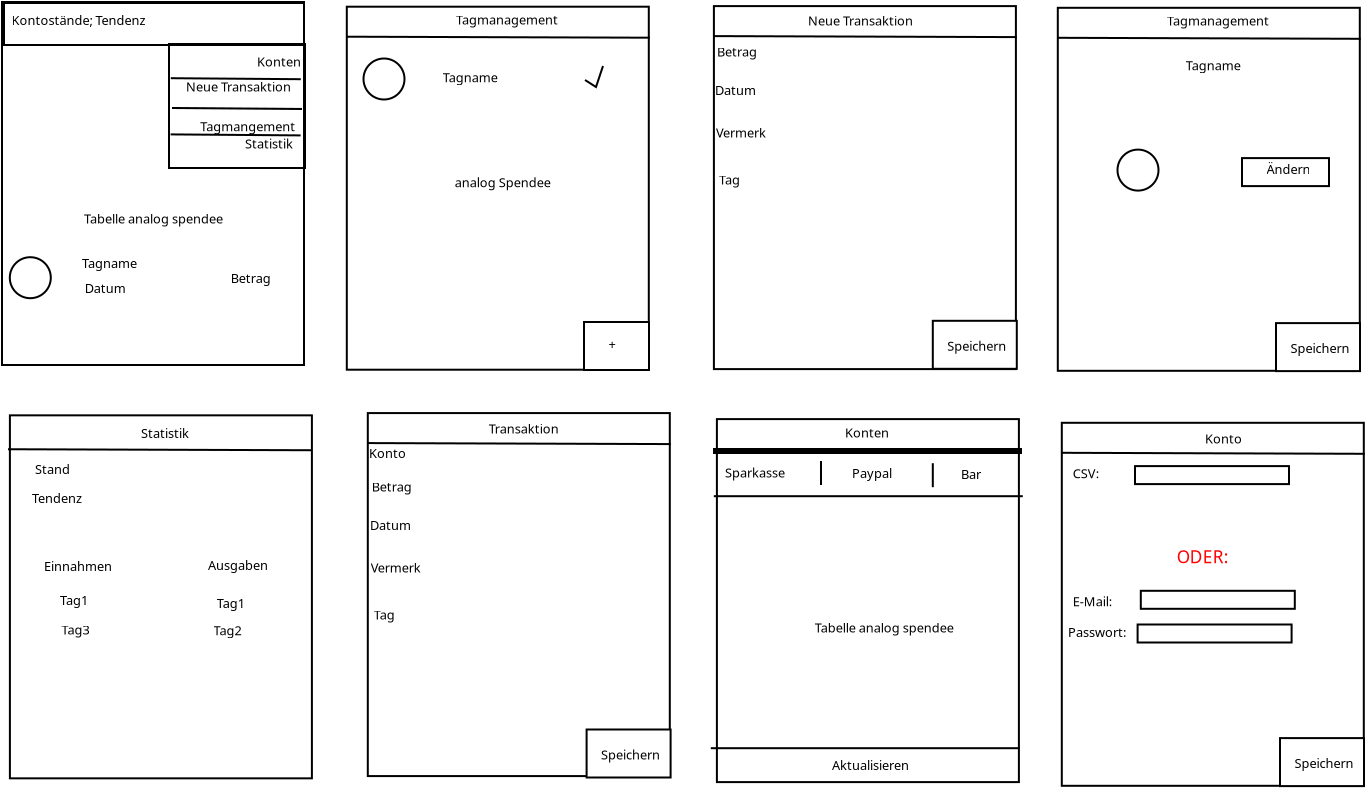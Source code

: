 <?xml version="1.0" encoding="UTF-8"?>
<dia:diagram xmlns:dia="http://www.lysator.liu.se/~alla/dia/">
  <dia:layer name="Hintergrund" visible="true" active="true">
    <dia:object type="Standard - Box" version="0" id="O0">
      <dia:attribute name="obj_pos">
        <dia:point val="6.6,4.1"/>
      </dia:attribute>
      <dia:attribute name="obj_bb">
        <dia:rectangle val="6.55,4.05;21.75,22.3"/>
      </dia:attribute>
      <dia:attribute name="elem_corner">
        <dia:point val="6.6,4.1"/>
      </dia:attribute>
      <dia:attribute name="elem_width">
        <dia:real val="15.1"/>
      </dia:attribute>
      <dia:attribute name="elem_height">
        <dia:real val="18.15"/>
      </dia:attribute>
      <dia:attribute name="show_background">
        <dia:boolean val="true"/>
      </dia:attribute>
    </dia:object>
    <dia:object type="Standard - Box" version="0" id="O1">
      <dia:attribute name="obj_pos">
        <dia:point val="6.7,4.15"/>
      </dia:attribute>
      <dia:attribute name="obj_bb">
        <dia:rectangle val="6.65,4.1;21.75,6.3"/>
      </dia:attribute>
      <dia:attribute name="elem_corner">
        <dia:point val="6.7,4.15"/>
      </dia:attribute>
      <dia:attribute name="elem_width">
        <dia:real val="15.0"/>
      </dia:attribute>
      <dia:attribute name="elem_height">
        <dia:real val="2.1"/>
      </dia:attribute>
      <dia:attribute name="show_background">
        <dia:boolean val="true"/>
      </dia:attribute>
    </dia:object>
    <dia:object type="Standard - Text" version="1" id="O2">
      <dia:attribute name="obj_pos">
        <dia:point val="7.075,5.25"/>
      </dia:attribute>
      <dia:attribute name="obj_bb">
        <dia:rectangle val="7.075,4.655;14.127,5.402"/>
      </dia:attribute>
      <dia:attribute name="text">
        <dia:composite type="text">
          <dia:attribute name="string">
            <dia:string>#Kontostände; Tendenz#</dia:string>
          </dia:attribute>
          <dia:attribute name="font">
            <dia:font family="sans" style="0" name="Helvetica"/>
          </dia:attribute>
          <dia:attribute name="height">
            <dia:real val="0.8"/>
          </dia:attribute>
          <dia:attribute name="pos">
            <dia:point val="7.075,5.25"/>
          </dia:attribute>
          <dia:attribute name="color">
            <dia:color val="#000000"/>
          </dia:attribute>
          <dia:attribute name="alignment">
            <dia:enum val="0"/>
          </dia:attribute>
        </dia:composite>
      </dia:attribute>
      <dia:attribute name="valign">
        <dia:enum val="3"/>
      </dia:attribute>
    </dia:object>
    <dia:object type="Standard - Text" version="1" id="O3">
      <dia:attribute name="obj_pos">
        <dia:point val="15.8,8.575"/>
      </dia:attribute>
      <dia:attribute name="obj_bb">
        <dia:rectangle val="15.8,7.98;21.352,8.727"/>
      </dia:attribute>
      <dia:attribute name="text">
        <dia:composite type="text">
          <dia:attribute name="string">
            <dia:string>#Neue Transaktion#</dia:string>
          </dia:attribute>
          <dia:attribute name="font">
            <dia:font family="sans" style="0" name="Helvetica"/>
          </dia:attribute>
          <dia:attribute name="height">
            <dia:real val="0.8"/>
          </dia:attribute>
          <dia:attribute name="pos">
            <dia:point val="15.8,8.575"/>
          </dia:attribute>
          <dia:attribute name="color">
            <dia:color val="#000000"/>
          </dia:attribute>
          <dia:attribute name="alignment">
            <dia:enum val="0"/>
          </dia:attribute>
        </dia:composite>
      </dia:attribute>
      <dia:attribute name="valign">
        <dia:enum val="3"/>
      </dia:attribute>
    </dia:object>
    <dia:object type="Standard - Box" version="0" id="O4">
      <dia:attribute name="obj_pos">
        <dia:point val="42.345,24.955"/>
      </dia:attribute>
      <dia:attribute name="obj_bb">
        <dia:rectangle val="42.295,24.905;57.495,43.155"/>
      </dia:attribute>
      <dia:attribute name="elem_corner">
        <dia:point val="42.345,24.955"/>
      </dia:attribute>
      <dia:attribute name="elem_width">
        <dia:real val="15.1"/>
      </dia:attribute>
      <dia:attribute name="elem_height">
        <dia:real val="18.15"/>
      </dia:attribute>
      <dia:attribute name="show_background">
        <dia:boolean val="true"/>
      </dia:attribute>
    </dia:object>
    <dia:object type="Standard - Line" version="0" id="O5">
      <dia:attribute name="obj_pos">
        <dia:point val="42.15,26.55"/>
      </dia:attribute>
      <dia:attribute name="obj_bb">
        <dia:rectangle val="42,26.4;57.75,26.7"/>
      </dia:attribute>
      <dia:attribute name="conn_endpoints">
        <dia:point val="42.15,26.55"/>
        <dia:point val="57.6,26.55"/>
      </dia:attribute>
      <dia:attribute name="numcp">
        <dia:int val="1"/>
      </dia:attribute>
      <dia:attribute name="line_width">
        <dia:real val="0.3"/>
      </dia:attribute>
    </dia:object>
    <dia:object type="Standard - Text" version="1" id="O6">
      <dia:attribute name="obj_pos">
        <dia:point val="48.745,25.88"/>
      </dia:attribute>
      <dia:attribute name="obj_bb">
        <dia:rectangle val="48.745,25.285;50.98,26.032"/>
      </dia:attribute>
      <dia:attribute name="text">
        <dia:composite type="text">
          <dia:attribute name="string">
            <dia:string>#Konten#</dia:string>
          </dia:attribute>
          <dia:attribute name="font">
            <dia:font family="sans" style="0" name="Helvetica"/>
          </dia:attribute>
          <dia:attribute name="height">
            <dia:real val="0.8"/>
          </dia:attribute>
          <dia:attribute name="pos">
            <dia:point val="48.745,25.88"/>
          </dia:attribute>
          <dia:attribute name="color">
            <dia:color val="#000000"/>
          </dia:attribute>
          <dia:attribute name="alignment">
            <dia:enum val="0"/>
          </dia:attribute>
        </dia:composite>
      </dia:attribute>
      <dia:attribute name="valign">
        <dia:enum val="3"/>
      </dia:attribute>
    </dia:object>
    <dia:object type="Standard - Box" version="0" id="O7">
      <dia:attribute name="obj_pos">
        <dia:point val="6.995,24.767"/>
      </dia:attribute>
      <dia:attribute name="obj_bb">
        <dia:rectangle val="6.945,24.718;22.145,42.968"/>
      </dia:attribute>
      <dia:attribute name="elem_corner">
        <dia:point val="6.995,24.767"/>
      </dia:attribute>
      <dia:attribute name="elem_width">
        <dia:real val="15.1"/>
      </dia:attribute>
      <dia:attribute name="elem_height">
        <dia:real val="18.15"/>
      </dia:attribute>
      <dia:attribute name="show_background">
        <dia:boolean val="true"/>
      </dia:attribute>
    </dia:object>
    <dia:object type="Standard - Line" version="0" id="O8">
      <dia:attribute name="obj_pos">
        <dia:point val="6.9,26.462"/>
      </dia:attribute>
      <dia:attribute name="obj_bb">
        <dia:rectangle val="6.85,26.412;22.1,26.563"/>
      </dia:attribute>
      <dia:attribute name="conn_endpoints">
        <dia:point val="6.9,26.462"/>
        <dia:point val="22.05,26.512"/>
      </dia:attribute>
      <dia:attribute name="numcp">
        <dia:int val="1"/>
      </dia:attribute>
    </dia:object>
    <dia:object type="Standard - Box" version="0" id="O9">
      <dia:attribute name="obj_pos">
        <dia:point val="42.195,4.305"/>
      </dia:attribute>
      <dia:attribute name="obj_bb">
        <dia:rectangle val="42.145,4.255;57.345,22.505"/>
      </dia:attribute>
      <dia:attribute name="elem_corner">
        <dia:point val="42.195,4.305"/>
      </dia:attribute>
      <dia:attribute name="elem_width">
        <dia:real val="15.1"/>
      </dia:attribute>
      <dia:attribute name="elem_height">
        <dia:real val="18.15"/>
      </dia:attribute>
      <dia:attribute name="show_background">
        <dia:boolean val="true"/>
      </dia:attribute>
    </dia:object>
    <dia:object type="Standard - Text" version="1" id="O10">
      <dia:attribute name="obj_pos">
        <dia:point val="46.895,5.28"/>
      </dia:attribute>
      <dia:attribute name="obj_bb">
        <dia:rectangle val="46.895,4.685;52.447,5.433"/>
      </dia:attribute>
      <dia:attribute name="text">
        <dia:composite type="text">
          <dia:attribute name="string">
            <dia:string>#Neue Transaktion#</dia:string>
          </dia:attribute>
          <dia:attribute name="font">
            <dia:font family="sans" style="0" name="Helvetica"/>
          </dia:attribute>
          <dia:attribute name="height">
            <dia:real val="0.8"/>
          </dia:attribute>
          <dia:attribute name="pos">
            <dia:point val="46.895,5.28"/>
          </dia:attribute>
          <dia:attribute name="color">
            <dia:color val="#000000"/>
          </dia:attribute>
          <dia:attribute name="alignment">
            <dia:enum val="0"/>
          </dia:attribute>
        </dia:composite>
      </dia:attribute>
      <dia:attribute name="valign">
        <dia:enum val="3"/>
      </dia:attribute>
    </dia:object>
    <dia:object type="Standard - Line" version="0" id="O11">
      <dia:attribute name="obj_pos">
        <dia:point val="42.195,5.805"/>
      </dia:attribute>
      <dia:attribute name="obj_bb">
        <dia:rectangle val="42.145,5.755;57.395,5.905"/>
      </dia:attribute>
      <dia:attribute name="conn_endpoints">
        <dia:point val="42.195,5.805"/>
        <dia:point val="57.345,5.855"/>
      </dia:attribute>
      <dia:attribute name="numcp">
        <dia:int val="1"/>
      </dia:attribute>
    </dia:object>
    <dia:object type="Standard - Text" version="1" id="O12">
      <dia:attribute name="obj_pos">
        <dia:point val="42.345,6.83"/>
      </dia:attribute>
      <dia:attribute name="obj_bb">
        <dia:rectangle val="42.345,6.235;44.492,6.982"/>
      </dia:attribute>
      <dia:attribute name="text">
        <dia:composite type="text">
          <dia:attribute name="string">
            <dia:string>#Betrag#</dia:string>
          </dia:attribute>
          <dia:attribute name="font">
            <dia:font family="sans" style="0" name="Helvetica"/>
          </dia:attribute>
          <dia:attribute name="height">
            <dia:real val="0.8"/>
          </dia:attribute>
          <dia:attribute name="pos">
            <dia:point val="42.345,6.83"/>
          </dia:attribute>
          <dia:attribute name="color">
            <dia:color val="#000000"/>
          </dia:attribute>
          <dia:attribute name="alignment">
            <dia:enum val="0"/>
          </dia:attribute>
        </dia:composite>
      </dia:attribute>
      <dia:attribute name="valign">
        <dia:enum val="3"/>
      </dia:attribute>
    </dia:object>
    <dia:object type="Standard - Text" version="1" id="O13">
      <dia:attribute name="obj_pos">
        <dia:point val="42.295,10.88"/>
      </dia:attribute>
      <dia:attribute name="obj_bb">
        <dia:rectangle val="42.295,10.285;44.98,11.033"/>
      </dia:attribute>
      <dia:attribute name="text">
        <dia:composite type="text">
          <dia:attribute name="string">
            <dia:string>#Vermerk#</dia:string>
          </dia:attribute>
          <dia:attribute name="font">
            <dia:font family="sans" style="0" name="Helvetica"/>
          </dia:attribute>
          <dia:attribute name="height">
            <dia:real val="0.8"/>
          </dia:attribute>
          <dia:attribute name="pos">
            <dia:point val="42.295,10.88"/>
          </dia:attribute>
          <dia:attribute name="color">
            <dia:color val="#000000"/>
          </dia:attribute>
          <dia:attribute name="alignment">
            <dia:enum val="0"/>
          </dia:attribute>
        </dia:composite>
      </dia:attribute>
      <dia:attribute name="valign">
        <dia:enum val="3"/>
      </dia:attribute>
    </dia:object>
    <dia:object type="Standard - Text" version="1" id="O14">
      <dia:attribute name="obj_pos">
        <dia:point val="42.445,13.23"/>
      </dia:attribute>
      <dia:attribute name="obj_bb">
        <dia:rectangle val="42.445,12.635;43.53,13.383"/>
      </dia:attribute>
      <dia:attribute name="text">
        <dia:composite type="text">
          <dia:attribute name="string">
            <dia:string>#Tag#</dia:string>
          </dia:attribute>
          <dia:attribute name="font">
            <dia:font family="sans" style="0" name="Helvetica"/>
          </dia:attribute>
          <dia:attribute name="height">
            <dia:real val="0.8"/>
          </dia:attribute>
          <dia:attribute name="pos">
            <dia:point val="42.445,13.23"/>
          </dia:attribute>
          <dia:attribute name="color">
            <dia:color val="#000000"/>
          </dia:attribute>
          <dia:attribute name="alignment">
            <dia:enum val="0"/>
          </dia:attribute>
        </dia:composite>
      </dia:attribute>
      <dia:attribute name="valign">
        <dia:enum val="3"/>
      </dia:attribute>
    </dia:object>
    <dia:object type="Standard - Text" version="1" id="O15">
      <dia:attribute name="obj_pos">
        <dia:point val="16.515,10.56"/>
      </dia:attribute>
      <dia:attribute name="obj_bb">
        <dia:rectangle val="16.515,9.965;21.495,10.713"/>
      </dia:attribute>
      <dia:attribute name="text">
        <dia:composite type="text">
          <dia:attribute name="string">
            <dia:string>#Tagmangement#</dia:string>
          </dia:attribute>
          <dia:attribute name="font">
            <dia:font family="sans" style="0" name="Helvetica"/>
          </dia:attribute>
          <dia:attribute name="height">
            <dia:real val="0.8"/>
          </dia:attribute>
          <dia:attribute name="pos">
            <dia:point val="16.515,10.56"/>
          </dia:attribute>
          <dia:attribute name="color">
            <dia:color val="#000000"/>
          </dia:attribute>
          <dia:attribute name="alignment">
            <dia:enum val="0"/>
          </dia:attribute>
        </dia:composite>
      </dia:attribute>
      <dia:attribute name="valign">
        <dia:enum val="3"/>
      </dia:attribute>
    </dia:object>
    <dia:object type="Standard - Text" version="1" id="O16">
      <dia:attribute name="obj_pos">
        <dia:point val="18.755,11.42"/>
      </dia:attribute>
      <dia:attribute name="obj_bb">
        <dia:rectangle val="18.755,10.825;21.363,11.572"/>
      </dia:attribute>
      <dia:attribute name="text">
        <dia:composite type="text">
          <dia:attribute name="string">
            <dia:string>#Statistik#</dia:string>
          </dia:attribute>
          <dia:attribute name="font">
            <dia:font family="sans" style="0" name="Helvetica"/>
          </dia:attribute>
          <dia:attribute name="height">
            <dia:real val="0.8"/>
          </dia:attribute>
          <dia:attribute name="pos">
            <dia:point val="18.755,11.42"/>
          </dia:attribute>
          <dia:attribute name="color">
            <dia:color val="#000000"/>
          </dia:attribute>
          <dia:attribute name="alignment">
            <dia:enum val="0"/>
          </dia:attribute>
        </dia:composite>
      </dia:attribute>
      <dia:attribute name="valign">
        <dia:enum val="3"/>
      </dia:attribute>
    </dia:object>
    <dia:object type="Standard - Box" version="0" id="O17">
      <dia:attribute name="obj_pos">
        <dia:point val="14.95,6.2"/>
      </dia:attribute>
      <dia:attribute name="obj_bb">
        <dia:rectangle val="14.9,6.15;21.8,12.45"/>
      </dia:attribute>
      <dia:attribute name="elem_corner">
        <dia:point val="14.95,6.2"/>
      </dia:attribute>
      <dia:attribute name="elem_width">
        <dia:real val="6.8"/>
      </dia:attribute>
      <dia:attribute name="elem_height">
        <dia:real val="6.2"/>
      </dia:attribute>
      <dia:attribute name="border_width">
        <dia:real val="0.1"/>
      </dia:attribute>
      <dia:attribute name="show_background">
        <dia:boolean val="false"/>
      </dia:attribute>
    </dia:object>
    <dia:object type="Standard - Line" version="0" id="O18">
      <dia:attribute name="obj_pos">
        <dia:point val="15.1,9.4"/>
      </dia:attribute>
      <dia:attribute name="obj_bb">
        <dia:rectangle val="15.05,9.35;21.65,9.5"/>
      </dia:attribute>
      <dia:attribute name="conn_endpoints">
        <dia:point val="15.1,9.4"/>
        <dia:point val="21.6,9.45"/>
      </dia:attribute>
      <dia:attribute name="numcp">
        <dia:int val="1"/>
      </dia:attribute>
    </dia:object>
    <dia:object type="Standard - Line" version="0" id="O19">
      <dia:attribute name="obj_pos">
        <dia:point val="15.03,10.72"/>
      </dia:attribute>
      <dia:attribute name="obj_bb">
        <dia:rectangle val="14.98,10.67;21.581,10.821"/>
      </dia:attribute>
      <dia:attribute name="conn_endpoints">
        <dia:point val="15.03,10.72"/>
        <dia:point val="21.53,10.77"/>
      </dia:attribute>
      <dia:attribute name="numcp">
        <dia:int val="1"/>
      </dia:attribute>
    </dia:object>
    <dia:object type="Standard - Text" version="1" id="O20">
      <dia:attribute name="obj_pos">
        <dia:point val="10.7,15.175"/>
      </dia:attribute>
      <dia:attribute name="obj_bb">
        <dia:rectangle val="10.7,14.58;18.24,15.328"/>
      </dia:attribute>
      <dia:attribute name="text">
        <dia:composite type="text">
          <dia:attribute name="string">
            <dia:string>#Tabelle analog spendee#</dia:string>
          </dia:attribute>
          <dia:attribute name="font">
            <dia:font family="sans" style="0" name="Helvetica"/>
          </dia:attribute>
          <dia:attribute name="height">
            <dia:real val="0.8"/>
          </dia:attribute>
          <dia:attribute name="pos">
            <dia:point val="10.7,15.175"/>
          </dia:attribute>
          <dia:attribute name="color">
            <dia:color val="#000000"/>
          </dia:attribute>
          <dia:attribute name="alignment">
            <dia:enum val="0"/>
          </dia:attribute>
        </dia:composite>
      </dia:attribute>
      <dia:attribute name="valign">
        <dia:enum val="3"/>
      </dia:attribute>
    </dia:object>
    <dia:object type="Standard - Line" version="0" id="O21">
      <dia:attribute name="obj_pos">
        <dia:point val="15.04,7.91"/>
      </dia:attribute>
      <dia:attribute name="obj_bb">
        <dia:rectangle val="14.99,7.86;21.591,8.011"/>
      </dia:attribute>
      <dia:attribute name="conn_endpoints">
        <dia:point val="15.04,7.91"/>
        <dia:point val="21.54,7.96"/>
      </dia:attribute>
      <dia:attribute name="numcp">
        <dia:int val="1"/>
      </dia:attribute>
    </dia:object>
    <dia:object type="Standard - Text" version="1" id="O22">
      <dia:attribute name="obj_pos">
        <dia:point val="19.35,7.325"/>
      </dia:attribute>
      <dia:attribute name="obj_bb">
        <dia:rectangle val="19.35,6.73;21.585,7.478"/>
      </dia:attribute>
      <dia:attribute name="text">
        <dia:composite type="text">
          <dia:attribute name="string">
            <dia:string>#Konten#</dia:string>
          </dia:attribute>
          <dia:attribute name="font">
            <dia:font family="sans" style="0" name="Helvetica"/>
          </dia:attribute>
          <dia:attribute name="height">
            <dia:real val="0.8"/>
          </dia:attribute>
          <dia:attribute name="pos">
            <dia:point val="19.35,7.325"/>
          </dia:attribute>
          <dia:attribute name="color">
            <dia:color val="#000000"/>
          </dia:attribute>
          <dia:attribute name="alignment">
            <dia:enum val="0"/>
          </dia:attribute>
        </dia:composite>
      </dia:attribute>
      <dia:attribute name="valign">
        <dia:enum val="3"/>
      </dia:attribute>
    </dia:object>
    <dia:object type="Standard - Line" version="0" id="O23">
      <dia:attribute name="obj_pos">
        <dia:point val="42.19,28.81"/>
      </dia:attribute>
      <dia:attribute name="obj_bb">
        <dia:rectangle val="42.14,28.76;57.69,28.86"/>
      </dia:attribute>
      <dia:attribute name="conn_endpoints">
        <dia:point val="42.19,28.81"/>
        <dia:point val="57.64,28.81"/>
      </dia:attribute>
      <dia:attribute name="numcp">
        <dia:int val="1"/>
      </dia:attribute>
    </dia:object>
    <dia:object type="Standard - Text" version="1" id="O24">
      <dia:attribute name="obj_pos">
        <dia:point val="42.745,27.88"/>
      </dia:attribute>
      <dia:attribute name="obj_bb">
        <dia:rectangle val="42.745,27.285;46.028,28.032"/>
      </dia:attribute>
      <dia:attribute name="text">
        <dia:composite type="text">
          <dia:attribute name="string">
            <dia:string>#Sparkasse#</dia:string>
          </dia:attribute>
          <dia:attribute name="font">
            <dia:font family="sans" style="0" name="Helvetica"/>
          </dia:attribute>
          <dia:attribute name="height">
            <dia:real val="0.8"/>
          </dia:attribute>
          <dia:attribute name="pos">
            <dia:point val="42.745,27.88"/>
          </dia:attribute>
          <dia:attribute name="color">
            <dia:color val="#000000"/>
          </dia:attribute>
          <dia:attribute name="alignment">
            <dia:enum val="0"/>
          </dia:attribute>
        </dia:composite>
      </dia:attribute>
      <dia:attribute name="valign">
        <dia:enum val="3"/>
      </dia:attribute>
    </dia:object>
    <dia:object type="Standard - Text" version="1" id="O25">
      <dia:attribute name="obj_pos">
        <dia:point val="49.1,27.9"/>
      </dia:attribute>
      <dia:attribute name="obj_bb">
        <dia:rectangle val="49.1,27.305;51.208,28.052"/>
      </dia:attribute>
      <dia:attribute name="text">
        <dia:composite type="text">
          <dia:attribute name="string">
            <dia:string>#Paypal#</dia:string>
          </dia:attribute>
          <dia:attribute name="font">
            <dia:font family="sans" style="0" name="Helvetica"/>
          </dia:attribute>
          <dia:attribute name="height">
            <dia:real val="0.8"/>
          </dia:attribute>
          <dia:attribute name="pos">
            <dia:point val="49.1,27.9"/>
          </dia:attribute>
          <dia:attribute name="color">
            <dia:color val="#000000"/>
          </dia:attribute>
          <dia:attribute name="alignment">
            <dia:enum val="0"/>
          </dia:attribute>
        </dia:composite>
      </dia:attribute>
      <dia:attribute name="valign">
        <dia:enum val="3"/>
      </dia:attribute>
    </dia:object>
    <dia:object type="Standard - Text" version="1" id="O26">
      <dia:attribute name="obj_pos">
        <dia:point val="54.55,27.95"/>
      </dia:attribute>
      <dia:attribute name="obj_bb">
        <dia:rectangle val="54.55,27.355;55.645,28.102"/>
      </dia:attribute>
      <dia:attribute name="text">
        <dia:composite type="text">
          <dia:attribute name="string">
            <dia:string>#Bar#</dia:string>
          </dia:attribute>
          <dia:attribute name="font">
            <dia:font family="sans" style="0" name="Helvetica"/>
          </dia:attribute>
          <dia:attribute name="height">
            <dia:real val="0.8"/>
          </dia:attribute>
          <dia:attribute name="pos">
            <dia:point val="54.55,27.95"/>
          </dia:attribute>
          <dia:attribute name="color">
            <dia:color val="#000000"/>
          </dia:attribute>
          <dia:attribute name="alignment">
            <dia:enum val="0"/>
          </dia:attribute>
        </dia:composite>
      </dia:attribute>
      <dia:attribute name="valign">
        <dia:enum val="3"/>
      </dia:attribute>
    </dia:object>
    <dia:object type="Standard - Line" version="0" id="O27">
      <dia:attribute name="obj_pos">
        <dia:point val="47.55,27.05"/>
      </dia:attribute>
      <dia:attribute name="obj_bb">
        <dia:rectangle val="47.5,27;47.6,28.3"/>
      </dia:attribute>
      <dia:attribute name="conn_endpoints">
        <dia:point val="47.55,27.05"/>
        <dia:point val="47.55,28.25"/>
      </dia:attribute>
      <dia:attribute name="numcp">
        <dia:int val="1"/>
      </dia:attribute>
    </dia:object>
    <dia:object type="Standard - Line" version="0" id="O28">
      <dia:attribute name="obj_pos">
        <dia:point val="53.14,27.16"/>
      </dia:attribute>
      <dia:attribute name="obj_bb">
        <dia:rectangle val="53.09,27.11;53.19,28.41"/>
      </dia:attribute>
      <dia:attribute name="conn_endpoints">
        <dia:point val="53.14,27.16"/>
        <dia:point val="53.14,28.36"/>
      </dia:attribute>
      <dia:attribute name="numcp">
        <dia:int val="1"/>
      </dia:attribute>
    </dia:object>
    <dia:object type="Standard - Line" version="0" id="O29">
      <dia:attribute name="obj_pos">
        <dia:point val="42.04,41.41"/>
      </dia:attribute>
      <dia:attribute name="obj_bb">
        <dia:rectangle val="41.99,41.36;57.54,41.46"/>
      </dia:attribute>
      <dia:attribute name="conn_endpoints">
        <dia:point val="42.04,41.41"/>
        <dia:point val="57.49,41.41"/>
      </dia:attribute>
      <dia:attribute name="numcp">
        <dia:int val="1"/>
      </dia:attribute>
    </dia:object>
    <dia:object type="Standard - Text" version="1" id="O30">
      <dia:attribute name="obj_pos">
        <dia:point val="48.1,42.5"/>
      </dia:attribute>
      <dia:attribute name="obj_bb">
        <dia:rectangle val="48.1,41.905;52.263,42.653"/>
      </dia:attribute>
      <dia:attribute name="text">
        <dia:composite type="text">
          <dia:attribute name="string">
            <dia:string>#Aktualisieren#</dia:string>
          </dia:attribute>
          <dia:attribute name="font">
            <dia:font family="sans" style="0" name="Helvetica"/>
          </dia:attribute>
          <dia:attribute name="height">
            <dia:real val="0.8"/>
          </dia:attribute>
          <dia:attribute name="pos">
            <dia:point val="48.1,42.5"/>
          </dia:attribute>
          <dia:attribute name="color">
            <dia:color val="#000000"/>
          </dia:attribute>
          <dia:attribute name="alignment">
            <dia:enum val="0"/>
          </dia:attribute>
        </dia:composite>
      </dia:attribute>
      <dia:attribute name="valign">
        <dia:enum val="3"/>
      </dia:attribute>
    </dia:object>
    <dia:object type="Standard - Text" version="1" id="O31">
      <dia:attribute name="obj_pos">
        <dia:point val="47.24,35.63"/>
      </dia:attribute>
      <dia:attribute name="obj_bb">
        <dia:rectangle val="47.24,35.035;54.78,35.782"/>
      </dia:attribute>
      <dia:attribute name="text">
        <dia:composite type="text">
          <dia:attribute name="string">
            <dia:string>#Tabelle analog spendee#</dia:string>
          </dia:attribute>
          <dia:attribute name="font">
            <dia:font family="sans" style="0" name="Helvetica"/>
          </dia:attribute>
          <dia:attribute name="height">
            <dia:real val="0.8"/>
          </dia:attribute>
          <dia:attribute name="pos">
            <dia:point val="47.24,35.63"/>
          </dia:attribute>
          <dia:attribute name="color">
            <dia:color val="#000000"/>
          </dia:attribute>
          <dia:attribute name="alignment">
            <dia:enum val="0"/>
          </dia:attribute>
        </dia:composite>
      </dia:attribute>
      <dia:attribute name="valign">
        <dia:enum val="3"/>
      </dia:attribute>
    </dia:object>
    <dia:object type="Standard - Text" version="1" id="O32">
      <dia:attribute name="obj_pos">
        <dia:point val="42.25,8.75"/>
      </dia:attribute>
      <dia:attribute name="obj_bb">
        <dia:rectangle val="42.25,8.155;44.413,8.902"/>
      </dia:attribute>
      <dia:attribute name="text">
        <dia:composite type="text">
          <dia:attribute name="string">
            <dia:string>#Datum#</dia:string>
          </dia:attribute>
          <dia:attribute name="font">
            <dia:font family="sans" style="0" name="Helvetica"/>
          </dia:attribute>
          <dia:attribute name="height">
            <dia:real val="0.8"/>
          </dia:attribute>
          <dia:attribute name="pos">
            <dia:point val="42.25,8.75"/>
          </dia:attribute>
          <dia:attribute name="color">
            <dia:color val="#000000"/>
          </dia:attribute>
          <dia:attribute name="alignment">
            <dia:enum val="0"/>
          </dia:attribute>
        </dia:composite>
      </dia:attribute>
      <dia:attribute name="valign">
        <dia:enum val="3"/>
      </dia:attribute>
    </dia:object>
    <dia:object type="Standard - Box" version="0" id="O33">
      <dia:attribute name="obj_pos">
        <dia:point val="23.84,4.335"/>
      </dia:attribute>
      <dia:attribute name="obj_bb">
        <dia:rectangle val="23.79,4.285;38.99,22.535"/>
      </dia:attribute>
      <dia:attribute name="elem_corner">
        <dia:point val="23.84,4.335"/>
      </dia:attribute>
      <dia:attribute name="elem_width">
        <dia:real val="15.1"/>
      </dia:attribute>
      <dia:attribute name="elem_height">
        <dia:real val="18.15"/>
      </dia:attribute>
      <dia:attribute name="show_background">
        <dia:boolean val="true"/>
      </dia:attribute>
    </dia:object>
    <dia:object type="Standard - Line" version="0" id="O34">
      <dia:attribute name="obj_pos">
        <dia:point val="23.84,5.835"/>
      </dia:attribute>
      <dia:attribute name="obj_bb">
        <dia:rectangle val="23.79,5.785;39.04,5.935"/>
      </dia:attribute>
      <dia:attribute name="conn_endpoints">
        <dia:point val="23.84,5.835"/>
        <dia:point val="38.99,5.885"/>
      </dia:attribute>
      <dia:attribute name="numcp">
        <dia:int val="1"/>
      </dia:attribute>
    </dia:object>
    <dia:object type="Standard - Text" version="1" id="O35">
      <dia:attribute name="obj_pos">
        <dia:point val="29.3,5.225"/>
      </dia:attribute>
      <dia:attribute name="obj_bb">
        <dia:rectangle val="29.3,4.63;34.672,5.378"/>
      </dia:attribute>
      <dia:attribute name="text">
        <dia:composite type="text">
          <dia:attribute name="string">
            <dia:string>#Tagmanagement#</dia:string>
          </dia:attribute>
          <dia:attribute name="font">
            <dia:font family="sans" style="0" name="Helvetica"/>
          </dia:attribute>
          <dia:attribute name="height">
            <dia:real val="0.8"/>
          </dia:attribute>
          <dia:attribute name="pos">
            <dia:point val="29.3,5.225"/>
          </dia:attribute>
          <dia:attribute name="color">
            <dia:color val="#000000"/>
          </dia:attribute>
          <dia:attribute name="alignment">
            <dia:enum val="0"/>
          </dia:attribute>
        </dia:composite>
      </dia:attribute>
      <dia:attribute name="valign">
        <dia:enum val="3"/>
      </dia:attribute>
    </dia:object>
    <dia:object type="Standard - Text" version="1" id="O36">
      <dia:attribute name="obj_pos">
        <dia:point val="29.24,13.36"/>
      </dia:attribute>
      <dia:attribute name="obj_bb">
        <dia:rectangle val="29.24,12.765;34.422,13.512"/>
      </dia:attribute>
      <dia:attribute name="text">
        <dia:composite type="text">
          <dia:attribute name="string">
            <dia:string>#analog Spendee#</dia:string>
          </dia:attribute>
          <dia:attribute name="font">
            <dia:font family="sans" style="0" name="Helvetica"/>
          </dia:attribute>
          <dia:attribute name="height">
            <dia:real val="0.8"/>
          </dia:attribute>
          <dia:attribute name="pos">
            <dia:point val="29.24,13.36"/>
          </dia:attribute>
          <dia:attribute name="color">
            <dia:color val="#000000"/>
          </dia:attribute>
          <dia:attribute name="alignment">
            <dia:enum val="0"/>
          </dia:attribute>
        </dia:composite>
      </dia:attribute>
      <dia:attribute name="valign">
        <dia:enum val="3"/>
      </dia:attribute>
    </dia:object>
    <dia:object type="Standard - Ellipse" version="0" id="O37">
      <dia:attribute name="obj_pos">
        <dia:point val="24.675,6.925"/>
      </dia:attribute>
      <dia:attribute name="obj_bb">
        <dia:rectangle val="24.625,6.875;26.775,9.025"/>
      </dia:attribute>
      <dia:attribute name="elem_corner">
        <dia:point val="24.675,6.925"/>
      </dia:attribute>
      <dia:attribute name="elem_width">
        <dia:real val="2.05"/>
      </dia:attribute>
      <dia:attribute name="elem_height">
        <dia:real val="2.05"/>
      </dia:attribute>
    </dia:object>
    <dia:object type="Standard - Text" version="1" id="O38">
      <dia:attribute name="obj_pos">
        <dia:point val="28.64,8.11"/>
      </dia:attribute>
      <dia:attribute name="obj_bb">
        <dia:rectangle val="28.64,7.515;31.54,8.262"/>
      </dia:attribute>
      <dia:attribute name="text">
        <dia:composite type="text">
          <dia:attribute name="string">
            <dia:string>#Tagname#</dia:string>
          </dia:attribute>
          <dia:attribute name="font">
            <dia:font family="sans" style="0" name="Helvetica"/>
          </dia:attribute>
          <dia:attribute name="height">
            <dia:real val="0.8"/>
          </dia:attribute>
          <dia:attribute name="pos">
            <dia:point val="28.64,8.11"/>
          </dia:attribute>
          <dia:attribute name="color">
            <dia:color val="#000000"/>
          </dia:attribute>
          <dia:attribute name="alignment">
            <dia:enum val="0"/>
          </dia:attribute>
        </dia:composite>
      </dia:attribute>
      <dia:attribute name="valign">
        <dia:enum val="3"/>
      </dia:attribute>
    </dia:object>
    <dia:object type="Standard - PolyLine" version="0" id="O39">
      <dia:attribute name="obj_pos">
        <dia:point val="36.65,7.3"/>
      </dia:attribute>
      <dia:attribute name="obj_bb">
        <dia:rectangle val="35.681,7.237;36.713,8.392"/>
      </dia:attribute>
      <dia:attribute name="poly_points">
        <dia:point val="36.65,7.3"/>
        <dia:point val="36.3,8.35"/>
        <dia:point val="35.75,8"/>
      </dia:attribute>
    </dia:object>
    <dia:object type="Standard - Ellipse" version="0" id="O40">
      <dia:attribute name="obj_pos">
        <dia:point val="6.99,16.86"/>
      </dia:attribute>
      <dia:attribute name="obj_bb">
        <dia:rectangle val="6.94,16.81;9.09,18.96"/>
      </dia:attribute>
      <dia:attribute name="elem_corner">
        <dia:point val="6.99,16.86"/>
      </dia:attribute>
      <dia:attribute name="elem_width">
        <dia:real val="2.05"/>
      </dia:attribute>
      <dia:attribute name="elem_height">
        <dia:real val="2.05"/>
      </dia:attribute>
    </dia:object>
    <dia:object type="Standard - Text" version="1" id="O41">
      <dia:attribute name="obj_pos">
        <dia:point val="10.6,17.4"/>
      </dia:attribute>
      <dia:attribute name="obj_bb">
        <dia:rectangle val="10.6,16.805;13.5,17.552"/>
      </dia:attribute>
      <dia:attribute name="text">
        <dia:composite type="text">
          <dia:attribute name="string">
            <dia:string>#Tagname#</dia:string>
          </dia:attribute>
          <dia:attribute name="font">
            <dia:font family="sans" style="0" name="Helvetica"/>
          </dia:attribute>
          <dia:attribute name="height">
            <dia:real val="0.8"/>
          </dia:attribute>
          <dia:attribute name="pos">
            <dia:point val="10.6,17.4"/>
          </dia:attribute>
          <dia:attribute name="color">
            <dia:color val="#000000"/>
          </dia:attribute>
          <dia:attribute name="alignment">
            <dia:enum val="0"/>
          </dia:attribute>
        </dia:composite>
      </dia:attribute>
      <dia:attribute name="valign">
        <dia:enum val="3"/>
      </dia:attribute>
    </dia:object>
    <dia:object type="Standard - Text" version="1" id="O42">
      <dia:attribute name="obj_pos">
        <dia:point val="10.74,18.655"/>
      </dia:attribute>
      <dia:attribute name="obj_bb">
        <dia:rectangle val="10.74,18.06;12.902,18.808"/>
      </dia:attribute>
      <dia:attribute name="text">
        <dia:composite type="text">
          <dia:attribute name="string">
            <dia:string>#Datum#</dia:string>
          </dia:attribute>
          <dia:attribute name="font">
            <dia:font family="sans" style="0" name="Helvetica"/>
          </dia:attribute>
          <dia:attribute name="height">
            <dia:real val="0.8"/>
          </dia:attribute>
          <dia:attribute name="pos">
            <dia:point val="10.74,18.655"/>
          </dia:attribute>
          <dia:attribute name="color">
            <dia:color val="#000000"/>
          </dia:attribute>
          <dia:attribute name="alignment">
            <dia:enum val="0"/>
          </dia:attribute>
        </dia:composite>
      </dia:attribute>
      <dia:attribute name="valign">
        <dia:enum val="3"/>
      </dia:attribute>
    </dia:object>
    <dia:object type="Standard - Text" version="1" id="O43">
      <dia:attribute name="obj_pos">
        <dia:point val="43.85,6.45"/>
      </dia:attribute>
      <dia:attribute name="obj_bb">
        <dia:rectangle val="43.85,5.855;43.85,6.603"/>
      </dia:attribute>
      <dia:attribute name="text">
        <dia:composite type="text">
          <dia:attribute name="string">
            <dia:string>##</dia:string>
          </dia:attribute>
          <dia:attribute name="font">
            <dia:font family="sans" style="0" name="Helvetica"/>
          </dia:attribute>
          <dia:attribute name="height">
            <dia:real val="0.8"/>
          </dia:attribute>
          <dia:attribute name="pos">
            <dia:point val="43.85,6.45"/>
          </dia:attribute>
          <dia:attribute name="color">
            <dia:color val="#000000"/>
          </dia:attribute>
          <dia:attribute name="alignment">
            <dia:enum val="0"/>
          </dia:attribute>
        </dia:composite>
      </dia:attribute>
      <dia:attribute name="valign">
        <dia:enum val="3"/>
      </dia:attribute>
    </dia:object>
    <dia:object type="Standard - Text" version="1" id="O44">
      <dia:attribute name="obj_pos">
        <dia:point val="18.04,18.155"/>
      </dia:attribute>
      <dia:attribute name="obj_bb">
        <dia:rectangle val="18.04,17.56;20.188,18.308"/>
      </dia:attribute>
      <dia:attribute name="text">
        <dia:composite type="text">
          <dia:attribute name="string">
            <dia:string>#Betrag#</dia:string>
          </dia:attribute>
          <dia:attribute name="font">
            <dia:font family="sans" style="0" name="Helvetica"/>
          </dia:attribute>
          <dia:attribute name="height">
            <dia:real val="0.8"/>
          </dia:attribute>
          <dia:attribute name="pos">
            <dia:point val="18.04,18.155"/>
          </dia:attribute>
          <dia:attribute name="color">
            <dia:color val="#000000"/>
          </dia:attribute>
          <dia:attribute name="alignment">
            <dia:enum val="0"/>
          </dia:attribute>
        </dia:composite>
      </dia:attribute>
      <dia:attribute name="valign">
        <dia:enum val="3"/>
      </dia:attribute>
    </dia:object>
    <dia:object type="Standard - Box" version="0" id="O45">
      <dia:attribute name="obj_pos">
        <dia:point val="35.7,20.1"/>
      </dia:attribute>
      <dia:attribute name="obj_bb">
        <dia:rectangle val="35.65,20.05;39,22.55"/>
      </dia:attribute>
      <dia:attribute name="elem_corner">
        <dia:point val="35.7,20.1"/>
      </dia:attribute>
      <dia:attribute name="elem_width">
        <dia:real val="3.25"/>
      </dia:attribute>
      <dia:attribute name="elem_height">
        <dia:real val="2.4"/>
      </dia:attribute>
      <dia:attribute name="show_background">
        <dia:boolean val="true"/>
      </dia:attribute>
    </dia:object>
    <dia:object type="Standard - Text" version="1" id="O46">
      <dia:attribute name="obj_pos">
        <dia:point val="36.925,21.45"/>
      </dia:attribute>
      <dia:attribute name="obj_bb">
        <dia:rectangle val="36.925,20.855;37.462,21.602"/>
      </dia:attribute>
      <dia:attribute name="text">
        <dia:composite type="text">
          <dia:attribute name="string">
            <dia:string>#+#</dia:string>
          </dia:attribute>
          <dia:attribute name="font">
            <dia:font family="sans" style="0" name="Helvetica"/>
          </dia:attribute>
          <dia:attribute name="height">
            <dia:real val="0.8"/>
          </dia:attribute>
          <dia:attribute name="pos">
            <dia:point val="36.925,21.45"/>
          </dia:attribute>
          <dia:attribute name="color">
            <dia:color val="#000000"/>
          </dia:attribute>
          <dia:attribute name="alignment">
            <dia:enum val="0"/>
          </dia:attribute>
        </dia:composite>
      </dia:attribute>
      <dia:attribute name="valign">
        <dia:enum val="3"/>
      </dia:attribute>
    </dia:object>
    <dia:object type="Standard - Text" version="1" id="O47">
      <dia:attribute name="obj_pos">
        <dia:point val="13.55,25.9"/>
      </dia:attribute>
      <dia:attribute name="obj_bb">
        <dia:rectangle val="13.55,25.305;16.157,26.052"/>
      </dia:attribute>
      <dia:attribute name="text">
        <dia:composite type="text">
          <dia:attribute name="string">
            <dia:string>#Statistik#</dia:string>
          </dia:attribute>
          <dia:attribute name="font">
            <dia:font family="sans" style="0" name="Helvetica"/>
          </dia:attribute>
          <dia:attribute name="height">
            <dia:real val="0.8"/>
          </dia:attribute>
          <dia:attribute name="pos">
            <dia:point val="13.55,25.9"/>
          </dia:attribute>
          <dia:attribute name="color">
            <dia:color val="#000000"/>
          </dia:attribute>
          <dia:attribute name="alignment">
            <dia:enum val="0"/>
          </dia:attribute>
        </dia:composite>
      </dia:attribute>
      <dia:attribute name="valign">
        <dia:enum val="3"/>
      </dia:attribute>
    </dia:object>
    <dia:object type="Standard - Text" version="1" id="O48">
      <dia:attribute name="obj_pos">
        <dia:point val="8.1,29.15"/>
      </dia:attribute>
      <dia:attribute name="obj_bb">
        <dia:rectangle val="8.1,28.555;10.725,29.302"/>
      </dia:attribute>
      <dia:attribute name="text">
        <dia:composite type="text">
          <dia:attribute name="string">
            <dia:string>#Tendenz#</dia:string>
          </dia:attribute>
          <dia:attribute name="font">
            <dia:font family="sans" style="0" name="Helvetica"/>
          </dia:attribute>
          <dia:attribute name="height">
            <dia:real val="0.8"/>
          </dia:attribute>
          <dia:attribute name="pos">
            <dia:point val="8.1,29.15"/>
          </dia:attribute>
          <dia:attribute name="color">
            <dia:color val="#000000"/>
          </dia:attribute>
          <dia:attribute name="alignment">
            <dia:enum val="0"/>
          </dia:attribute>
        </dia:composite>
      </dia:attribute>
      <dia:attribute name="valign">
        <dia:enum val="3"/>
      </dia:attribute>
    </dia:object>
    <dia:object type="Standard - Text" version="1" id="O49">
      <dia:attribute name="obj_pos">
        <dia:point val="8.25,27.7"/>
      </dia:attribute>
      <dia:attribute name="obj_bb">
        <dia:rectangle val="8.25,27.105;10.113,27.852"/>
      </dia:attribute>
      <dia:attribute name="text">
        <dia:composite type="text">
          <dia:attribute name="string">
            <dia:string>#Stand#</dia:string>
          </dia:attribute>
          <dia:attribute name="font">
            <dia:font family="sans" style="0" name="Helvetica"/>
          </dia:attribute>
          <dia:attribute name="height">
            <dia:real val="0.8"/>
          </dia:attribute>
          <dia:attribute name="pos">
            <dia:point val="8.25,27.7"/>
          </dia:attribute>
          <dia:attribute name="color">
            <dia:color val="#000000"/>
          </dia:attribute>
          <dia:attribute name="alignment">
            <dia:enum val="0"/>
          </dia:attribute>
        </dia:composite>
      </dia:attribute>
      <dia:attribute name="valign">
        <dia:enum val="3"/>
      </dia:attribute>
    </dia:object>
    <dia:object type="Standard - Text" version="1" id="O50">
      <dia:attribute name="obj_pos">
        <dia:point val="8.7,32.55"/>
      </dia:attribute>
      <dia:attribute name="obj_bb">
        <dia:rectangle val="8.7,31.955;12.312,32.703"/>
      </dia:attribute>
      <dia:attribute name="text">
        <dia:composite type="text">
          <dia:attribute name="string">
            <dia:string>#Einnahmen#</dia:string>
          </dia:attribute>
          <dia:attribute name="font">
            <dia:font family="sans" style="0" name="Helvetica"/>
          </dia:attribute>
          <dia:attribute name="height">
            <dia:real val="0.8"/>
          </dia:attribute>
          <dia:attribute name="pos">
            <dia:point val="8.7,32.55"/>
          </dia:attribute>
          <dia:attribute name="color">
            <dia:color val="#000000"/>
          </dia:attribute>
          <dia:attribute name="alignment">
            <dia:enum val="0"/>
          </dia:attribute>
        </dia:composite>
      </dia:attribute>
      <dia:attribute name="valign">
        <dia:enum val="3"/>
      </dia:attribute>
    </dia:object>
    <dia:object type="Standard - Text" version="1" id="O51">
      <dia:attribute name="obj_pos">
        <dia:point val="16.9,32.5"/>
      </dia:attribute>
      <dia:attribute name="obj_bb">
        <dia:rectangle val="16.9,31.905;20.082,32.653"/>
      </dia:attribute>
      <dia:attribute name="text">
        <dia:composite type="text">
          <dia:attribute name="string">
            <dia:string>#Ausgaben#</dia:string>
          </dia:attribute>
          <dia:attribute name="font">
            <dia:font family="sans" style="0" name="Helvetica"/>
          </dia:attribute>
          <dia:attribute name="height">
            <dia:real val="0.8"/>
          </dia:attribute>
          <dia:attribute name="pos">
            <dia:point val="16.9,32.5"/>
          </dia:attribute>
          <dia:attribute name="color">
            <dia:color val="#000000"/>
          </dia:attribute>
          <dia:attribute name="alignment">
            <dia:enum val="0"/>
          </dia:attribute>
        </dia:composite>
      </dia:attribute>
      <dia:attribute name="valign">
        <dia:enum val="3"/>
      </dia:attribute>
    </dia:object>
    <dia:object type="Standard - Text" version="1" id="O52">
      <dia:attribute name="obj_pos">
        <dia:point val="9.5,34.25"/>
      </dia:attribute>
      <dia:attribute name="obj_bb">
        <dia:rectangle val="9.5,33.655;10.992,34.403"/>
      </dia:attribute>
      <dia:attribute name="text">
        <dia:composite type="text">
          <dia:attribute name="string">
            <dia:string>#Tag1#</dia:string>
          </dia:attribute>
          <dia:attribute name="font">
            <dia:font family="sans" style="0" name="Helvetica"/>
          </dia:attribute>
          <dia:attribute name="height">
            <dia:real val="0.8"/>
          </dia:attribute>
          <dia:attribute name="pos">
            <dia:point val="9.5,34.25"/>
          </dia:attribute>
          <dia:attribute name="color">
            <dia:color val="#000000"/>
          </dia:attribute>
          <dia:attribute name="alignment">
            <dia:enum val="0"/>
          </dia:attribute>
        </dia:composite>
      </dia:attribute>
      <dia:attribute name="valign">
        <dia:enum val="3"/>
      </dia:attribute>
    </dia:object>
    <dia:object type="Standard - Text" version="1" id="O53">
      <dia:attribute name="obj_pos">
        <dia:point val="17.34,34.405"/>
      </dia:attribute>
      <dia:attribute name="obj_bb">
        <dia:rectangle val="17.34,33.81;18.832,34.557"/>
      </dia:attribute>
      <dia:attribute name="text">
        <dia:composite type="text">
          <dia:attribute name="string">
            <dia:string>#Tag1#</dia:string>
          </dia:attribute>
          <dia:attribute name="font">
            <dia:font family="sans" style="0" name="Helvetica"/>
          </dia:attribute>
          <dia:attribute name="height">
            <dia:real val="0.8"/>
          </dia:attribute>
          <dia:attribute name="pos">
            <dia:point val="17.34,34.405"/>
          </dia:attribute>
          <dia:attribute name="color">
            <dia:color val="#000000"/>
          </dia:attribute>
          <dia:attribute name="alignment">
            <dia:enum val="0"/>
          </dia:attribute>
        </dia:composite>
      </dia:attribute>
      <dia:attribute name="valign">
        <dia:enum val="3"/>
      </dia:attribute>
    </dia:object>
    <dia:object type="Standard - Text" version="1" id="O54">
      <dia:attribute name="obj_pos">
        <dia:point val="17.18,35.765"/>
      </dia:attribute>
      <dia:attribute name="obj_bb">
        <dia:rectangle val="17.18,35.17;18.672,35.917"/>
      </dia:attribute>
      <dia:attribute name="text">
        <dia:composite type="text">
          <dia:attribute name="string">
            <dia:string>#Tag2#</dia:string>
          </dia:attribute>
          <dia:attribute name="font">
            <dia:font family="sans" style="0" name="Helvetica"/>
          </dia:attribute>
          <dia:attribute name="height">
            <dia:real val="0.8"/>
          </dia:attribute>
          <dia:attribute name="pos">
            <dia:point val="17.18,35.765"/>
          </dia:attribute>
          <dia:attribute name="color">
            <dia:color val="#000000"/>
          </dia:attribute>
          <dia:attribute name="alignment">
            <dia:enum val="0"/>
          </dia:attribute>
        </dia:composite>
      </dia:attribute>
      <dia:attribute name="valign">
        <dia:enum val="3"/>
      </dia:attribute>
    </dia:object>
    <dia:object type="Standard - Text" version="1" id="O55">
      <dia:attribute name="obj_pos">
        <dia:point val="9.57,35.725"/>
      </dia:attribute>
      <dia:attribute name="obj_bb">
        <dia:rectangle val="9.57,35.13;11.062,35.877"/>
      </dia:attribute>
      <dia:attribute name="text">
        <dia:composite type="text">
          <dia:attribute name="string">
            <dia:string>#Tag3#</dia:string>
          </dia:attribute>
          <dia:attribute name="font">
            <dia:font family="sans" style="0" name="Helvetica"/>
          </dia:attribute>
          <dia:attribute name="height">
            <dia:real val="0.8"/>
          </dia:attribute>
          <dia:attribute name="pos">
            <dia:point val="9.57,35.725"/>
          </dia:attribute>
          <dia:attribute name="color">
            <dia:color val="#000000"/>
          </dia:attribute>
          <dia:attribute name="alignment">
            <dia:enum val="0"/>
          </dia:attribute>
        </dia:composite>
      </dia:attribute>
      <dia:attribute name="valign">
        <dia:enum val="3"/>
      </dia:attribute>
    </dia:object>
    <dia:object type="Standard - Box" version="0" id="O56">
      <dia:attribute name="obj_pos">
        <dia:point val="24.89,24.654"/>
      </dia:attribute>
      <dia:attribute name="obj_bb">
        <dia:rectangle val="24.84,24.604;40.04,42.854"/>
      </dia:attribute>
      <dia:attribute name="elem_corner">
        <dia:point val="24.89,24.654"/>
      </dia:attribute>
      <dia:attribute name="elem_width">
        <dia:real val="15.1"/>
      </dia:attribute>
      <dia:attribute name="elem_height">
        <dia:real val="18.15"/>
      </dia:attribute>
      <dia:attribute name="show_background">
        <dia:boolean val="true"/>
      </dia:attribute>
    </dia:object>
    <dia:object type="Standard - Text" version="1" id="O57">
      <dia:attribute name="obj_pos">
        <dia:point val="30.94,25.679"/>
      </dia:attribute>
      <dia:attribute name="obj_bb">
        <dia:rectangle val="30.94,25.084;34.615,25.831"/>
      </dia:attribute>
      <dia:attribute name="text">
        <dia:composite type="text">
          <dia:attribute name="string">
            <dia:string>#Transaktion#</dia:string>
          </dia:attribute>
          <dia:attribute name="font">
            <dia:font family="sans" style="0" name="Helvetica"/>
          </dia:attribute>
          <dia:attribute name="height">
            <dia:real val="0.8"/>
          </dia:attribute>
          <dia:attribute name="pos">
            <dia:point val="30.94,25.679"/>
          </dia:attribute>
          <dia:attribute name="color">
            <dia:color val="#000000"/>
          </dia:attribute>
          <dia:attribute name="alignment">
            <dia:enum val="0"/>
          </dia:attribute>
        </dia:composite>
      </dia:attribute>
      <dia:attribute name="valign">
        <dia:enum val="3"/>
      </dia:attribute>
    </dia:object>
    <dia:object type="Standard - Line" version="0" id="O58">
      <dia:attribute name="obj_pos">
        <dia:point val="24.89,26.154"/>
      </dia:attribute>
      <dia:attribute name="obj_bb">
        <dia:rectangle val="24.84,26.104;40.09,26.254"/>
      </dia:attribute>
      <dia:attribute name="conn_endpoints">
        <dia:point val="24.89,26.154"/>
        <dia:point val="40.04,26.204"/>
      </dia:attribute>
      <dia:attribute name="numcp">
        <dia:int val="1"/>
      </dia:attribute>
    </dia:object>
    <dia:object type="Standard - Text" version="1" id="O59">
      <dia:attribute name="obj_pos">
        <dia:point val="25.09,28.579"/>
      </dia:attribute>
      <dia:attribute name="obj_bb">
        <dia:rectangle val="25.09,27.984;27.238,28.731"/>
      </dia:attribute>
      <dia:attribute name="text">
        <dia:composite type="text">
          <dia:attribute name="string">
            <dia:string>#Betrag#</dia:string>
          </dia:attribute>
          <dia:attribute name="font">
            <dia:font family="sans" style="0" name="Helvetica"/>
          </dia:attribute>
          <dia:attribute name="height">
            <dia:real val="0.8"/>
          </dia:attribute>
          <dia:attribute name="pos">
            <dia:point val="25.09,28.579"/>
          </dia:attribute>
          <dia:attribute name="color">
            <dia:color val="#000000"/>
          </dia:attribute>
          <dia:attribute name="alignment">
            <dia:enum val="0"/>
          </dia:attribute>
        </dia:composite>
      </dia:attribute>
      <dia:attribute name="valign">
        <dia:enum val="3"/>
      </dia:attribute>
    </dia:object>
    <dia:object type="Standard - Text" version="1" id="O60">
      <dia:attribute name="obj_pos">
        <dia:point val="25.04,32.629"/>
      </dia:attribute>
      <dia:attribute name="obj_bb">
        <dia:rectangle val="25.04,32.034;27.725,32.781"/>
      </dia:attribute>
      <dia:attribute name="text">
        <dia:composite type="text">
          <dia:attribute name="string">
            <dia:string>#Vermerk#</dia:string>
          </dia:attribute>
          <dia:attribute name="font">
            <dia:font family="sans" style="0" name="Helvetica"/>
          </dia:attribute>
          <dia:attribute name="height">
            <dia:real val="0.8"/>
          </dia:attribute>
          <dia:attribute name="pos">
            <dia:point val="25.04,32.629"/>
          </dia:attribute>
          <dia:attribute name="color">
            <dia:color val="#000000"/>
          </dia:attribute>
          <dia:attribute name="alignment">
            <dia:enum val="0"/>
          </dia:attribute>
        </dia:composite>
      </dia:attribute>
      <dia:attribute name="valign">
        <dia:enum val="3"/>
      </dia:attribute>
    </dia:object>
    <dia:object type="Standard - Text" version="1" id="O61">
      <dia:attribute name="obj_pos">
        <dia:point val="25.19,34.979"/>
      </dia:attribute>
      <dia:attribute name="obj_bb">
        <dia:rectangle val="25.19,34.384;26.275,35.131"/>
      </dia:attribute>
      <dia:attribute name="text">
        <dia:composite type="text">
          <dia:attribute name="string">
            <dia:string>#Tag#</dia:string>
          </dia:attribute>
          <dia:attribute name="font">
            <dia:font family="sans" style="0" name="Helvetica"/>
          </dia:attribute>
          <dia:attribute name="height">
            <dia:real val="0.8"/>
          </dia:attribute>
          <dia:attribute name="pos">
            <dia:point val="25.19,34.979"/>
          </dia:attribute>
          <dia:attribute name="color">
            <dia:color val="#000000"/>
          </dia:attribute>
          <dia:attribute name="alignment">
            <dia:enum val="0"/>
          </dia:attribute>
        </dia:composite>
      </dia:attribute>
      <dia:attribute name="valign">
        <dia:enum val="3"/>
      </dia:attribute>
    </dia:object>
    <dia:object type="Standard - Text" version="1" id="O62">
      <dia:attribute name="obj_pos">
        <dia:point val="24.995,30.499"/>
      </dia:attribute>
      <dia:attribute name="obj_bb">
        <dia:rectangle val="24.995,29.904;27.157,30.651"/>
      </dia:attribute>
      <dia:attribute name="text">
        <dia:composite type="text">
          <dia:attribute name="string">
            <dia:string>#Datum#</dia:string>
          </dia:attribute>
          <dia:attribute name="font">
            <dia:font family="sans" style="0" name="Helvetica"/>
          </dia:attribute>
          <dia:attribute name="height">
            <dia:real val="0.8"/>
          </dia:attribute>
          <dia:attribute name="pos">
            <dia:point val="24.995,30.499"/>
          </dia:attribute>
          <dia:attribute name="color">
            <dia:color val="#000000"/>
          </dia:attribute>
          <dia:attribute name="alignment">
            <dia:enum val="0"/>
          </dia:attribute>
        </dia:composite>
      </dia:attribute>
      <dia:attribute name="valign">
        <dia:enum val="3"/>
      </dia:attribute>
    </dia:object>
    <dia:object type="Standard - Text" version="1" id="O63">
      <dia:attribute name="obj_pos">
        <dia:point val="26.545,26.799"/>
      </dia:attribute>
      <dia:attribute name="obj_bb">
        <dia:rectangle val="26.545,26.204;26.545,26.951"/>
      </dia:attribute>
      <dia:attribute name="text">
        <dia:composite type="text">
          <dia:attribute name="string">
            <dia:string>##</dia:string>
          </dia:attribute>
          <dia:attribute name="font">
            <dia:font family="sans" style="0" name="Helvetica"/>
          </dia:attribute>
          <dia:attribute name="height">
            <dia:real val="0.8"/>
          </dia:attribute>
          <dia:attribute name="pos">
            <dia:point val="26.545,26.799"/>
          </dia:attribute>
          <dia:attribute name="color">
            <dia:color val="#000000"/>
          </dia:attribute>
          <dia:attribute name="alignment">
            <dia:enum val="0"/>
          </dia:attribute>
        </dia:composite>
      </dia:attribute>
      <dia:attribute name="valign">
        <dia:enum val="3"/>
      </dia:attribute>
    </dia:object>
    <dia:object type="Standard - Text" version="1" id="O64">
      <dia:attribute name="obj_pos">
        <dia:point val="24.95,26.894"/>
      </dia:attribute>
      <dia:attribute name="obj_bb">
        <dia:rectangle val="24.95,26.299;26.777,27.046"/>
      </dia:attribute>
      <dia:attribute name="text">
        <dia:composite type="text">
          <dia:attribute name="string">
            <dia:string>#Konto#</dia:string>
          </dia:attribute>
          <dia:attribute name="font">
            <dia:font family="sans" style="0" name="Helvetica"/>
          </dia:attribute>
          <dia:attribute name="height">
            <dia:real val="0.8"/>
          </dia:attribute>
          <dia:attribute name="pos">
            <dia:point val="24.95,26.894"/>
          </dia:attribute>
          <dia:attribute name="color">
            <dia:color val="#000000"/>
          </dia:attribute>
          <dia:attribute name="alignment">
            <dia:enum val="0"/>
          </dia:attribute>
        </dia:composite>
      </dia:attribute>
      <dia:attribute name="valign">
        <dia:enum val="3"/>
      </dia:attribute>
    </dia:object>
    <dia:object type="Standard - Box" version="0" id="O65">
      <dia:attribute name="obj_pos">
        <dia:point val="59.39,4.39"/>
      </dia:attribute>
      <dia:attribute name="obj_bb">
        <dia:rectangle val="59.34,4.34;74.54,22.59"/>
      </dia:attribute>
      <dia:attribute name="elem_corner">
        <dia:point val="59.39,4.39"/>
      </dia:attribute>
      <dia:attribute name="elem_width">
        <dia:real val="15.1"/>
      </dia:attribute>
      <dia:attribute name="elem_height">
        <dia:real val="18.15"/>
      </dia:attribute>
      <dia:attribute name="show_background">
        <dia:boolean val="true"/>
      </dia:attribute>
    </dia:object>
    <dia:object type="Standard - Line" version="0" id="O66">
      <dia:attribute name="obj_pos">
        <dia:point val="59.39,5.89"/>
      </dia:attribute>
      <dia:attribute name="obj_bb">
        <dia:rectangle val="59.34,5.84;74.59,5.99"/>
      </dia:attribute>
      <dia:attribute name="conn_endpoints">
        <dia:point val="59.39,5.89"/>
        <dia:point val="74.54,5.94"/>
      </dia:attribute>
      <dia:attribute name="numcp">
        <dia:int val="1"/>
      </dia:attribute>
    </dia:object>
    <dia:object type="Standard - Text" version="1" id="O67">
      <dia:attribute name="obj_pos">
        <dia:point val="64.85,5.28"/>
      </dia:attribute>
      <dia:attribute name="obj_bb">
        <dia:rectangle val="64.85,4.685;70.222,5.433"/>
      </dia:attribute>
      <dia:attribute name="text">
        <dia:composite type="text">
          <dia:attribute name="string">
            <dia:string>#Tagmanagement#</dia:string>
          </dia:attribute>
          <dia:attribute name="font">
            <dia:font family="sans" style="0" name="Helvetica"/>
          </dia:attribute>
          <dia:attribute name="height">
            <dia:real val="0.8"/>
          </dia:attribute>
          <dia:attribute name="pos">
            <dia:point val="64.85,5.28"/>
          </dia:attribute>
          <dia:attribute name="color">
            <dia:color val="#000000"/>
          </dia:attribute>
          <dia:attribute name="alignment">
            <dia:enum val="0"/>
          </dia:attribute>
        </dia:composite>
      </dia:attribute>
      <dia:attribute name="valign">
        <dia:enum val="3"/>
      </dia:attribute>
    </dia:object>
    <dia:object type="Standard - Ellipse" version="0" id="O68">
      <dia:attribute name="obj_pos">
        <dia:point val="62.375,11.48"/>
      </dia:attribute>
      <dia:attribute name="obj_bb">
        <dia:rectangle val="62.325,11.43;64.475,13.58"/>
      </dia:attribute>
      <dia:attribute name="elem_corner">
        <dia:point val="62.375,11.48"/>
      </dia:attribute>
      <dia:attribute name="elem_width">
        <dia:real val="2.05"/>
      </dia:attribute>
      <dia:attribute name="elem_height">
        <dia:real val="2.05"/>
      </dia:attribute>
    </dia:object>
    <dia:object type="Standard - Text" version="1" id="O69">
      <dia:attribute name="obj_pos">
        <dia:point val="65.79,7.515"/>
      </dia:attribute>
      <dia:attribute name="obj_bb">
        <dia:rectangle val="65.79,6.92;68.69,7.668"/>
      </dia:attribute>
      <dia:attribute name="text">
        <dia:composite type="text">
          <dia:attribute name="string">
            <dia:string>#Tagname#</dia:string>
          </dia:attribute>
          <dia:attribute name="font">
            <dia:font family="sans" style="0" name="Helvetica"/>
          </dia:attribute>
          <dia:attribute name="height">
            <dia:real val="0.8"/>
          </dia:attribute>
          <dia:attribute name="pos">
            <dia:point val="65.79,7.515"/>
          </dia:attribute>
          <dia:attribute name="color">
            <dia:color val="#000000"/>
          </dia:attribute>
          <dia:attribute name="alignment">
            <dia:enum val="0"/>
          </dia:attribute>
        </dia:composite>
      </dia:attribute>
      <dia:attribute name="valign">
        <dia:enum val="3"/>
      </dia:attribute>
    </dia:object>
    <dia:object type="Standard - Box" version="0" id="O70">
      <dia:attribute name="obj_pos">
        <dia:point val="70.3,20.155"/>
      </dia:attribute>
      <dia:attribute name="obj_bb">
        <dia:rectangle val="70.25,20.105;74.55,22.605"/>
      </dia:attribute>
      <dia:attribute name="elem_corner">
        <dia:point val="70.3,20.155"/>
      </dia:attribute>
      <dia:attribute name="elem_width">
        <dia:real val="4.2"/>
      </dia:attribute>
      <dia:attribute name="elem_height">
        <dia:real val="2.4"/>
      </dia:attribute>
      <dia:attribute name="show_background">
        <dia:boolean val="true"/>
      </dia:attribute>
    </dia:object>
    <dia:object type="Standard - Text" version="1" id="O71">
      <dia:attribute name="obj_pos">
        <dia:point val="71.025,21.655"/>
      </dia:attribute>
      <dia:attribute name="obj_bb">
        <dia:rectangle val="71.025,21.06;74.222,21.808"/>
      </dia:attribute>
      <dia:attribute name="text">
        <dia:composite type="text">
          <dia:attribute name="string">
            <dia:string>#Speichern#</dia:string>
          </dia:attribute>
          <dia:attribute name="font">
            <dia:font family="sans" style="0" name="Helvetica"/>
          </dia:attribute>
          <dia:attribute name="height">
            <dia:real val="0.8"/>
          </dia:attribute>
          <dia:attribute name="pos">
            <dia:point val="71.025,21.655"/>
          </dia:attribute>
          <dia:attribute name="color">
            <dia:color val="#000000"/>
          </dia:attribute>
          <dia:attribute name="alignment">
            <dia:enum val="0"/>
          </dia:attribute>
        </dia:composite>
      </dia:attribute>
      <dia:attribute name="valign">
        <dia:enum val="3"/>
      </dia:attribute>
    </dia:object>
    <dia:object type="Standard - Box" version="0" id="O72">
      <dia:attribute name="obj_pos">
        <dia:point val="68.6,11.905"/>
      </dia:attribute>
      <dia:attribute name="obj_bb">
        <dia:rectangle val="68.55,11.855;73,13.355"/>
      </dia:attribute>
      <dia:attribute name="elem_corner">
        <dia:point val="68.6,11.905"/>
      </dia:attribute>
      <dia:attribute name="elem_width">
        <dia:real val="4.35"/>
      </dia:attribute>
      <dia:attribute name="elem_height">
        <dia:real val="1.4"/>
      </dia:attribute>
      <dia:attribute name="show_background">
        <dia:boolean val="true"/>
      </dia:attribute>
    </dia:object>
    <dia:object type="Standard - Text" version="1" id="O73">
      <dia:attribute name="obj_pos">
        <dia:point val="69.825,12.705"/>
      </dia:attribute>
      <dia:attribute name="obj_bb">
        <dia:rectangle val="69.825,12.11;72.127,12.857"/>
      </dia:attribute>
      <dia:attribute name="text">
        <dia:composite type="text">
          <dia:attribute name="string">
            <dia:string>#Ändern#</dia:string>
          </dia:attribute>
          <dia:attribute name="font">
            <dia:font family="sans" style="0" name="Helvetica"/>
          </dia:attribute>
          <dia:attribute name="height">
            <dia:real val="0.8"/>
          </dia:attribute>
          <dia:attribute name="pos">
            <dia:point val="69.825,12.705"/>
          </dia:attribute>
          <dia:attribute name="color">
            <dia:color val="#000000"/>
          </dia:attribute>
          <dia:attribute name="alignment">
            <dia:enum val="0"/>
          </dia:attribute>
        </dia:composite>
      </dia:attribute>
      <dia:attribute name="valign">
        <dia:enum val="3"/>
      </dia:attribute>
    </dia:object>
    <dia:object type="Standard - Box" version="0" id="O74">
      <dia:attribute name="obj_pos">
        <dia:point val="53.14,20.04"/>
      </dia:attribute>
      <dia:attribute name="obj_bb">
        <dia:rectangle val="53.09,19.99;57.39,22.49"/>
      </dia:attribute>
      <dia:attribute name="elem_corner">
        <dia:point val="53.14,20.04"/>
      </dia:attribute>
      <dia:attribute name="elem_width">
        <dia:real val="4.2"/>
      </dia:attribute>
      <dia:attribute name="elem_height">
        <dia:real val="2.4"/>
      </dia:attribute>
      <dia:attribute name="show_background">
        <dia:boolean val="true"/>
      </dia:attribute>
    </dia:object>
    <dia:object type="Standard - Text" version="1" id="O75">
      <dia:attribute name="obj_pos">
        <dia:point val="53.865,21.54"/>
      </dia:attribute>
      <dia:attribute name="obj_bb">
        <dia:rectangle val="53.865,20.945;57.062,21.692"/>
      </dia:attribute>
      <dia:attribute name="text">
        <dia:composite type="text">
          <dia:attribute name="string">
            <dia:string>#Speichern#</dia:string>
          </dia:attribute>
          <dia:attribute name="font">
            <dia:font family="sans" style="0" name="Helvetica"/>
          </dia:attribute>
          <dia:attribute name="height">
            <dia:real val="0.8"/>
          </dia:attribute>
          <dia:attribute name="pos">
            <dia:point val="53.865,21.54"/>
          </dia:attribute>
          <dia:attribute name="color">
            <dia:color val="#000000"/>
          </dia:attribute>
          <dia:attribute name="alignment">
            <dia:enum val="0"/>
          </dia:attribute>
        </dia:composite>
      </dia:attribute>
      <dia:attribute name="valign">
        <dia:enum val="3"/>
      </dia:attribute>
    </dia:object>
    <dia:object type="Standard - Box" version="0" id="O76">
      <dia:attribute name="obj_pos">
        <dia:point val="35.83,40.475"/>
      </dia:attribute>
      <dia:attribute name="obj_bb">
        <dia:rectangle val="35.78,40.425;40.08,42.925"/>
      </dia:attribute>
      <dia:attribute name="elem_corner">
        <dia:point val="35.83,40.475"/>
      </dia:attribute>
      <dia:attribute name="elem_width">
        <dia:real val="4.2"/>
      </dia:attribute>
      <dia:attribute name="elem_height">
        <dia:real val="2.4"/>
      </dia:attribute>
      <dia:attribute name="show_background">
        <dia:boolean val="true"/>
      </dia:attribute>
    </dia:object>
    <dia:object type="Standard - Text" version="1" id="O77">
      <dia:attribute name="obj_pos">
        <dia:point val="36.555,41.975"/>
      </dia:attribute>
      <dia:attribute name="obj_bb">
        <dia:rectangle val="36.555,41.38;39.752,42.127"/>
      </dia:attribute>
      <dia:attribute name="text">
        <dia:composite type="text">
          <dia:attribute name="string">
            <dia:string>#Speichern#</dia:string>
          </dia:attribute>
          <dia:attribute name="font">
            <dia:font family="sans" style="0" name="Helvetica"/>
          </dia:attribute>
          <dia:attribute name="height">
            <dia:real val="0.8"/>
          </dia:attribute>
          <dia:attribute name="pos">
            <dia:point val="36.555,41.975"/>
          </dia:attribute>
          <dia:attribute name="color">
            <dia:color val="#000000"/>
          </dia:attribute>
          <dia:attribute name="alignment">
            <dia:enum val="0"/>
          </dia:attribute>
        </dia:composite>
      </dia:attribute>
      <dia:attribute name="valign">
        <dia:enum val="3"/>
      </dia:attribute>
    </dia:object>
    <dia:object type="Standard - Box" version="0" id="O78">
      <dia:attribute name="obj_pos">
        <dia:point val="59.59,25.14"/>
      </dia:attribute>
      <dia:attribute name="obj_bb">
        <dia:rectangle val="59.54,25.09;74.74,43.34"/>
      </dia:attribute>
      <dia:attribute name="elem_corner">
        <dia:point val="59.59,25.14"/>
      </dia:attribute>
      <dia:attribute name="elem_width">
        <dia:real val="15.1"/>
      </dia:attribute>
      <dia:attribute name="elem_height">
        <dia:real val="18.15"/>
      </dia:attribute>
      <dia:attribute name="show_background">
        <dia:boolean val="true"/>
      </dia:attribute>
    </dia:object>
    <dia:object type="Standard - Line" version="0" id="O79">
      <dia:attribute name="obj_pos">
        <dia:point val="59.59,26.64"/>
      </dia:attribute>
      <dia:attribute name="obj_bb">
        <dia:rectangle val="59.54,26.59;74.79,26.74"/>
      </dia:attribute>
      <dia:attribute name="conn_endpoints">
        <dia:point val="59.59,26.64"/>
        <dia:point val="74.74,26.69"/>
      </dia:attribute>
      <dia:attribute name="numcp">
        <dia:int val="1"/>
      </dia:attribute>
    </dia:object>
    <dia:object type="Standard - Text" version="1" id="O80">
      <dia:attribute name="obj_pos">
        <dia:point val="66.75,26.18"/>
      </dia:attribute>
      <dia:attribute name="obj_bb">
        <dia:rectangle val="66.75,25.585;68.578,26.332"/>
      </dia:attribute>
      <dia:attribute name="text">
        <dia:composite type="text">
          <dia:attribute name="string">
            <dia:string>#Konto#</dia:string>
          </dia:attribute>
          <dia:attribute name="font">
            <dia:font family="sans" style="0" name="Helvetica"/>
          </dia:attribute>
          <dia:attribute name="height">
            <dia:real val="0.8"/>
          </dia:attribute>
          <dia:attribute name="pos">
            <dia:point val="66.75,26.18"/>
          </dia:attribute>
          <dia:attribute name="color">
            <dia:color val="#000000"/>
          </dia:attribute>
          <dia:attribute name="alignment">
            <dia:enum val="0"/>
          </dia:attribute>
        </dia:composite>
      </dia:attribute>
      <dia:attribute name="valign">
        <dia:enum val="3"/>
      </dia:attribute>
    </dia:object>
    <dia:object type="Standard - Box" version="0" id="O81">
      <dia:attribute name="obj_pos">
        <dia:point val="70.5,40.905"/>
      </dia:attribute>
      <dia:attribute name="obj_bb">
        <dia:rectangle val="70.45,40.855;74.75,43.355"/>
      </dia:attribute>
      <dia:attribute name="elem_corner">
        <dia:point val="70.5,40.905"/>
      </dia:attribute>
      <dia:attribute name="elem_width">
        <dia:real val="4.2"/>
      </dia:attribute>
      <dia:attribute name="elem_height">
        <dia:real val="2.4"/>
      </dia:attribute>
      <dia:attribute name="show_background">
        <dia:boolean val="true"/>
      </dia:attribute>
    </dia:object>
    <dia:object type="Standard - Text" version="1" id="O82">
      <dia:attribute name="obj_pos">
        <dia:point val="71.225,42.405"/>
      </dia:attribute>
      <dia:attribute name="obj_bb">
        <dia:rectangle val="71.225,41.81;74.422,42.557"/>
      </dia:attribute>
      <dia:attribute name="text">
        <dia:composite type="text">
          <dia:attribute name="string">
            <dia:string>#Speichern#</dia:string>
          </dia:attribute>
          <dia:attribute name="font">
            <dia:font family="sans" style="0" name="Helvetica"/>
          </dia:attribute>
          <dia:attribute name="height">
            <dia:real val="0.8"/>
          </dia:attribute>
          <dia:attribute name="pos">
            <dia:point val="71.225,42.405"/>
          </dia:attribute>
          <dia:attribute name="color">
            <dia:color val="#000000"/>
          </dia:attribute>
          <dia:attribute name="alignment">
            <dia:enum val="0"/>
          </dia:attribute>
        </dia:composite>
      </dia:attribute>
      <dia:attribute name="valign">
        <dia:enum val="3"/>
      </dia:attribute>
    </dia:object>
    <dia:object type="Standard - Text" version="1" id="O83">
      <dia:attribute name="obj_pos">
        <dia:point val="60.14,27.915"/>
      </dia:attribute>
      <dia:attribute name="obj_bb">
        <dia:rectangle val="60.14,27.32;61.595,28.067"/>
      </dia:attribute>
      <dia:attribute name="text">
        <dia:composite type="text">
          <dia:attribute name="string">
            <dia:string>#CSV:#</dia:string>
          </dia:attribute>
          <dia:attribute name="font">
            <dia:font family="sans" style="0" name="Helvetica"/>
          </dia:attribute>
          <dia:attribute name="height">
            <dia:real val="0.8"/>
          </dia:attribute>
          <dia:attribute name="pos">
            <dia:point val="60.14,27.915"/>
          </dia:attribute>
          <dia:attribute name="color">
            <dia:color val="#000000"/>
          </dia:attribute>
          <dia:attribute name="alignment">
            <dia:enum val="0"/>
          </dia:attribute>
        </dia:composite>
      </dia:attribute>
      <dia:attribute name="valign">
        <dia:enum val="3"/>
      </dia:attribute>
    </dia:object>
    <dia:object type="Standard - Box" version="0" id="O84">
      <dia:attribute name="obj_pos">
        <dia:point val="63.25,27.305"/>
      </dia:attribute>
      <dia:attribute name="obj_bb">
        <dia:rectangle val="63.2,27.255;71,28.255"/>
      </dia:attribute>
      <dia:attribute name="elem_corner">
        <dia:point val="63.25,27.305"/>
      </dia:attribute>
      <dia:attribute name="elem_width">
        <dia:real val="7.7"/>
      </dia:attribute>
      <dia:attribute name="elem_height">
        <dia:real val="0.9"/>
      </dia:attribute>
      <dia:attribute name="show_background">
        <dia:boolean val="true"/>
      </dia:attribute>
    </dia:object>
    <dia:object type="Standard - Text" version="1" id="O85">
      <dia:attribute name="obj_pos">
        <dia:point val="65.34,32.165"/>
      </dia:attribute>
      <dia:attribute name="obj_bb">
        <dia:rectangle val="65.34,31.367;68.075,32.367"/>
      </dia:attribute>
      <dia:attribute name="text">
        <dia:composite type="text">
          <dia:attribute name="string">
            <dia:string>#ODER:#</dia:string>
          </dia:attribute>
          <dia:attribute name="font">
            <dia:font family="sans" style="0" name="Helvetica"/>
          </dia:attribute>
          <dia:attribute name="height">
            <dia:real val="1.072"/>
          </dia:attribute>
          <dia:attribute name="pos">
            <dia:point val="65.34,32.165"/>
          </dia:attribute>
          <dia:attribute name="color">
            <dia:color val="#ff0000"/>
          </dia:attribute>
          <dia:attribute name="alignment">
            <dia:enum val="0"/>
          </dia:attribute>
        </dia:composite>
      </dia:attribute>
      <dia:attribute name="valign">
        <dia:enum val="3"/>
      </dia:attribute>
    </dia:object>
    <dia:object type="Standard - Text" version="1" id="O86">
      <dia:attribute name="obj_pos">
        <dia:point val="60.14,34.315"/>
      </dia:attribute>
      <dia:attribute name="obj_bb">
        <dia:rectangle val="60.14,33.72;62.29,34.468"/>
      </dia:attribute>
      <dia:attribute name="text">
        <dia:composite type="text">
          <dia:attribute name="string">
            <dia:string>#E-Mail:#</dia:string>
          </dia:attribute>
          <dia:attribute name="font">
            <dia:font family="sans" style="0" name="Helvetica"/>
          </dia:attribute>
          <dia:attribute name="height">
            <dia:real val="0.8"/>
          </dia:attribute>
          <dia:attribute name="pos">
            <dia:point val="60.14,34.315"/>
          </dia:attribute>
          <dia:attribute name="color">
            <dia:color val="#000000"/>
          </dia:attribute>
          <dia:attribute name="alignment">
            <dia:enum val="0"/>
          </dia:attribute>
        </dia:composite>
      </dia:attribute>
      <dia:attribute name="valign">
        <dia:enum val="3"/>
      </dia:attribute>
    </dia:object>
    <dia:object type="Standard - Text" version="1" id="O87">
      <dia:attribute name="obj_pos">
        <dia:point val="59.9,35.855"/>
      </dia:attribute>
      <dia:attribute name="obj_bb">
        <dia:rectangle val="59.9,35.26;62.958,36.008"/>
      </dia:attribute>
      <dia:attribute name="text">
        <dia:composite type="text">
          <dia:attribute name="string">
            <dia:string>#Passwort:#</dia:string>
          </dia:attribute>
          <dia:attribute name="font">
            <dia:font family="sans" style="0" name="Helvetica"/>
          </dia:attribute>
          <dia:attribute name="height">
            <dia:real val="0.8"/>
          </dia:attribute>
          <dia:attribute name="pos">
            <dia:point val="59.9,35.855"/>
          </dia:attribute>
          <dia:attribute name="color">
            <dia:color val="#000000"/>
          </dia:attribute>
          <dia:attribute name="alignment">
            <dia:enum val="0"/>
          </dia:attribute>
        </dia:composite>
      </dia:attribute>
      <dia:attribute name="valign">
        <dia:enum val="3"/>
      </dia:attribute>
    </dia:object>
    <dia:object type="Standard - Box" version="0" id="O88">
      <dia:attribute name="obj_pos">
        <dia:point val="63.54,33.54"/>
      </dia:attribute>
      <dia:attribute name="obj_bb">
        <dia:rectangle val="63.49,33.49;71.29,34.49"/>
      </dia:attribute>
      <dia:attribute name="elem_corner">
        <dia:point val="63.54,33.54"/>
      </dia:attribute>
      <dia:attribute name="elem_width">
        <dia:real val="7.7"/>
      </dia:attribute>
      <dia:attribute name="elem_height">
        <dia:real val="0.9"/>
      </dia:attribute>
      <dia:attribute name="show_background">
        <dia:boolean val="true"/>
      </dia:attribute>
    </dia:object>
    <dia:object type="Standard - Box" version="0" id="O89">
      <dia:attribute name="obj_pos">
        <dia:point val="63.38,35.225"/>
      </dia:attribute>
      <dia:attribute name="obj_bb">
        <dia:rectangle val="63.33,35.175;71.13,36.175"/>
      </dia:attribute>
      <dia:attribute name="elem_corner">
        <dia:point val="63.38,35.225"/>
      </dia:attribute>
      <dia:attribute name="elem_width">
        <dia:real val="7.7"/>
      </dia:attribute>
      <dia:attribute name="elem_height">
        <dia:real val="0.9"/>
      </dia:attribute>
      <dia:attribute name="show_background">
        <dia:boolean val="true"/>
      </dia:attribute>
    </dia:object>
  </dia:layer>
</dia:diagram>
